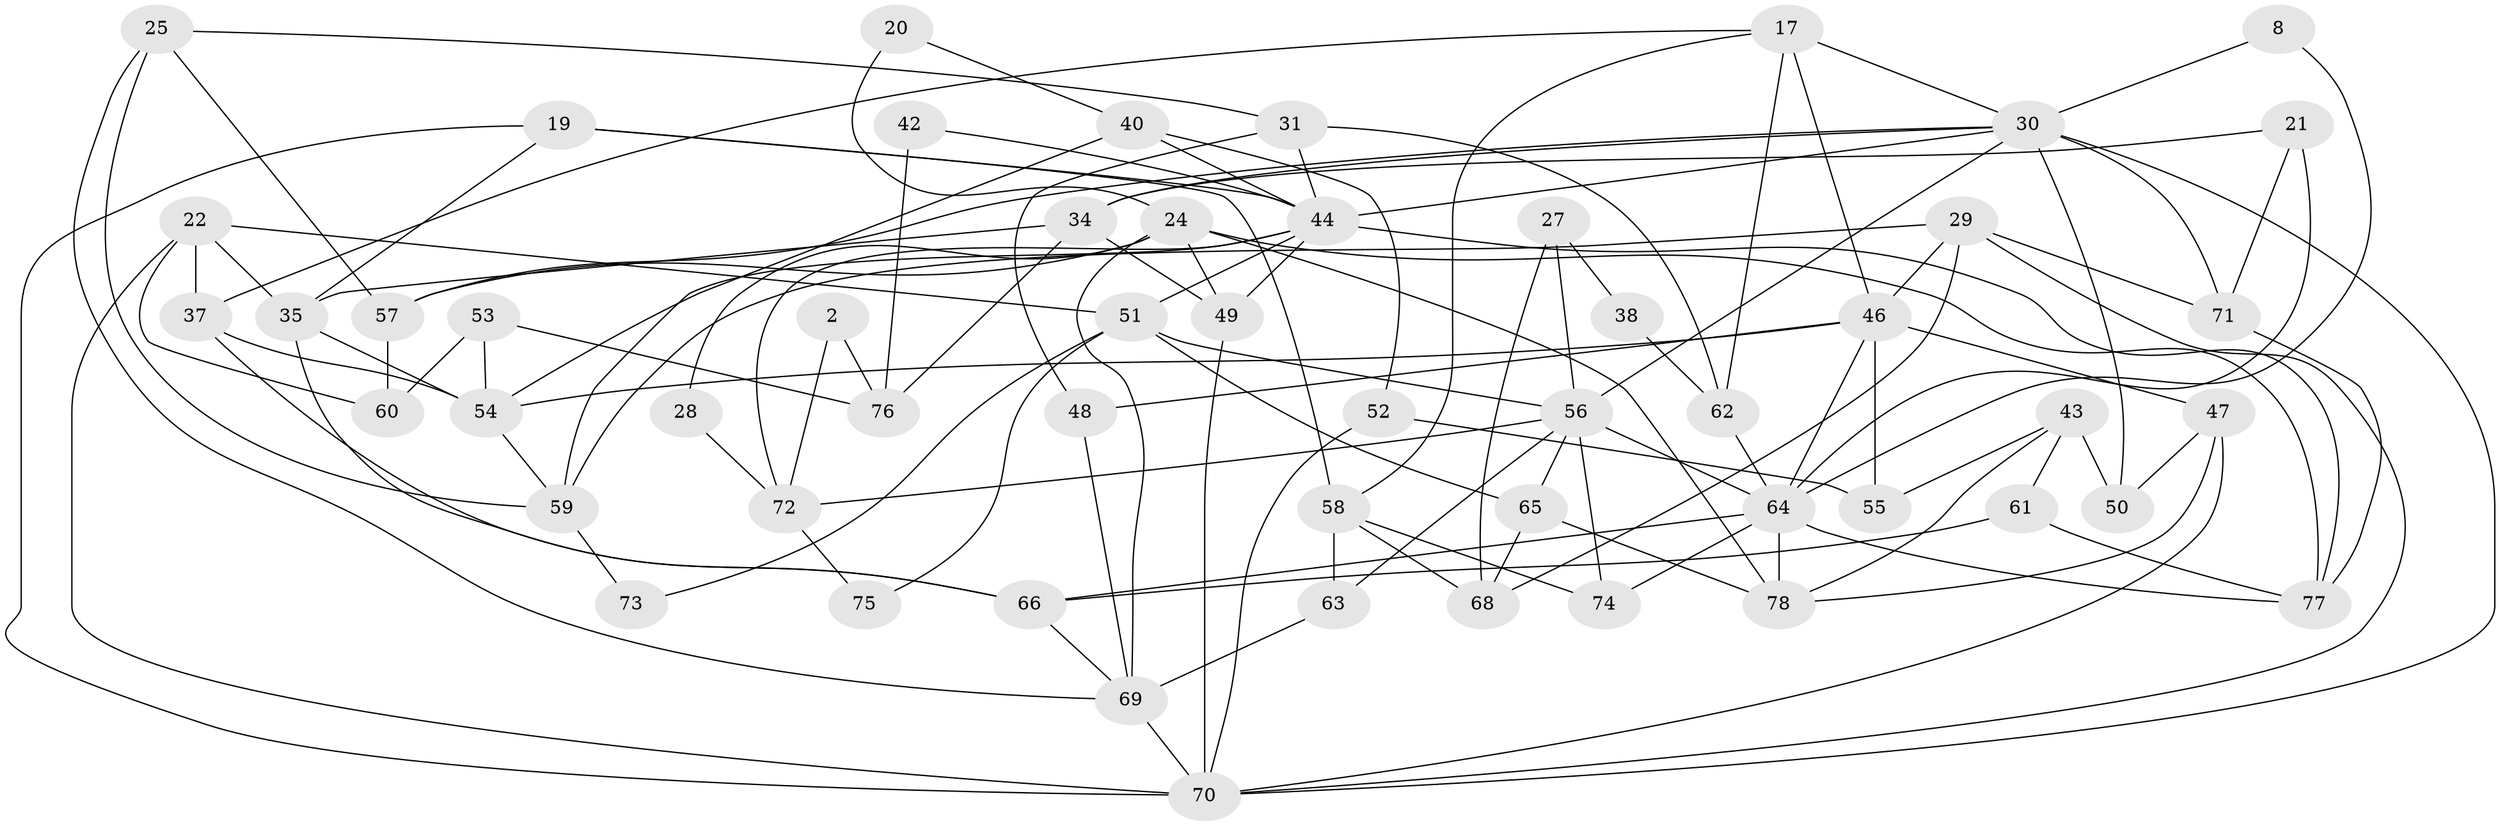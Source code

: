 // original degree distribution, {3: 0.24358974358974358, 2: 0.1282051282051282, 6: 0.10256410256410256, 4: 0.28205128205128205, 7: 0.02564102564102564, 5: 0.21794871794871795}
// Generated by graph-tools (version 1.1) at 2025/52/03/04/25 21:52:15]
// undirected, 54 vertices, 118 edges
graph export_dot {
graph [start="1"]
  node [color=gray90,style=filled];
  2;
  8;
  17;
  19;
  20;
  21;
  22;
  24 [super="+13"];
  25;
  27;
  28;
  29;
  30 [super="+7+14"];
  31;
  34;
  35 [super="+18"];
  37;
  38;
  40;
  42;
  43 [super="+39"];
  44 [super="+41"];
  46 [super="+45"];
  47;
  48 [super="+3"];
  49;
  50;
  51 [super="+26"];
  52;
  53;
  54 [super="+10"];
  55;
  56 [super="+36"];
  57;
  58 [super="+6"];
  59;
  60;
  61;
  62;
  63;
  64 [super="+11"];
  65 [super="+1"];
  66;
  68;
  69 [super="+4+33"];
  70 [super="+67"];
  71 [super="+15"];
  72 [super="+16"];
  73;
  74 [super="+32"];
  75;
  76;
  77 [super="+5"];
  78;
  2 -- 76;
  2 -- 72;
  8 -- 64;
  8 -- 30;
  17 -- 37;
  17 -- 46;
  17 -- 62;
  17 -- 58;
  17 -- 30;
  19 -- 70;
  19 -- 58;
  19 -- 35;
  19 -- 44;
  20 -- 24;
  20 -- 40;
  21 -- 34;
  21 -- 64;
  21 -- 71;
  22 -- 70;
  22 -- 37;
  22 -- 35;
  22 -- 60;
  22 -- 51;
  24 -- 78;
  24 -- 57;
  24 -- 28;
  24 -- 49;
  24 -- 69 [weight=2];
  24 -- 77;
  25 -- 69;
  25 -- 59;
  25 -- 31;
  25 -- 57;
  27 -- 68;
  27 -- 38;
  27 -- 56;
  28 -- 72;
  29 -- 70;
  29 -- 68;
  29 -- 59;
  29 -- 46;
  29 -- 71;
  30 -- 71 [weight=2];
  30 -- 34;
  30 -- 57;
  30 -- 56;
  30 -- 70;
  30 -- 50;
  30 -- 44;
  31 -- 48;
  31 -- 62;
  31 -- 44;
  34 -- 35;
  34 -- 49;
  34 -- 76;
  35 -- 66;
  35 -- 54;
  37 -- 66;
  37 -- 54;
  38 -- 62;
  40 -- 52;
  40 -- 44;
  40 -- 54;
  42 -- 76;
  42 -- 44;
  43 -- 78;
  43 -- 50;
  43 -- 55 [weight=2];
  43 -- 61;
  44 -- 59;
  44 -- 51 [weight=2];
  44 -- 72 [weight=3];
  44 -- 77;
  44 -- 49;
  46 -- 47;
  46 -- 55 [weight=2];
  46 -- 64 [weight=2];
  46 -- 54;
  46 -- 48;
  47 -- 50;
  47 -- 78;
  47 -- 70;
  48 -- 69;
  49 -- 70;
  51 -- 75;
  51 -- 56;
  51 -- 65;
  51 -- 73;
  52 -- 55;
  52 -- 70;
  53 -- 60;
  53 -- 76;
  53 -- 54;
  54 -- 59;
  56 -- 63;
  56 -- 72 [weight=2];
  56 -- 74;
  56 -- 64;
  56 -- 65;
  57 -- 60;
  58 -- 74 [weight=2];
  58 -- 63;
  58 -- 68;
  59 -- 73;
  61 -- 66;
  61 -- 77;
  62 -- 64;
  63 -- 69;
  64 -- 78;
  64 -- 66;
  64 -- 74 [weight=2];
  64 -- 77;
  65 -- 78;
  65 -- 68;
  66 -- 69;
  69 -- 70 [weight=2];
  71 -- 77;
  72 -- 75;
}
